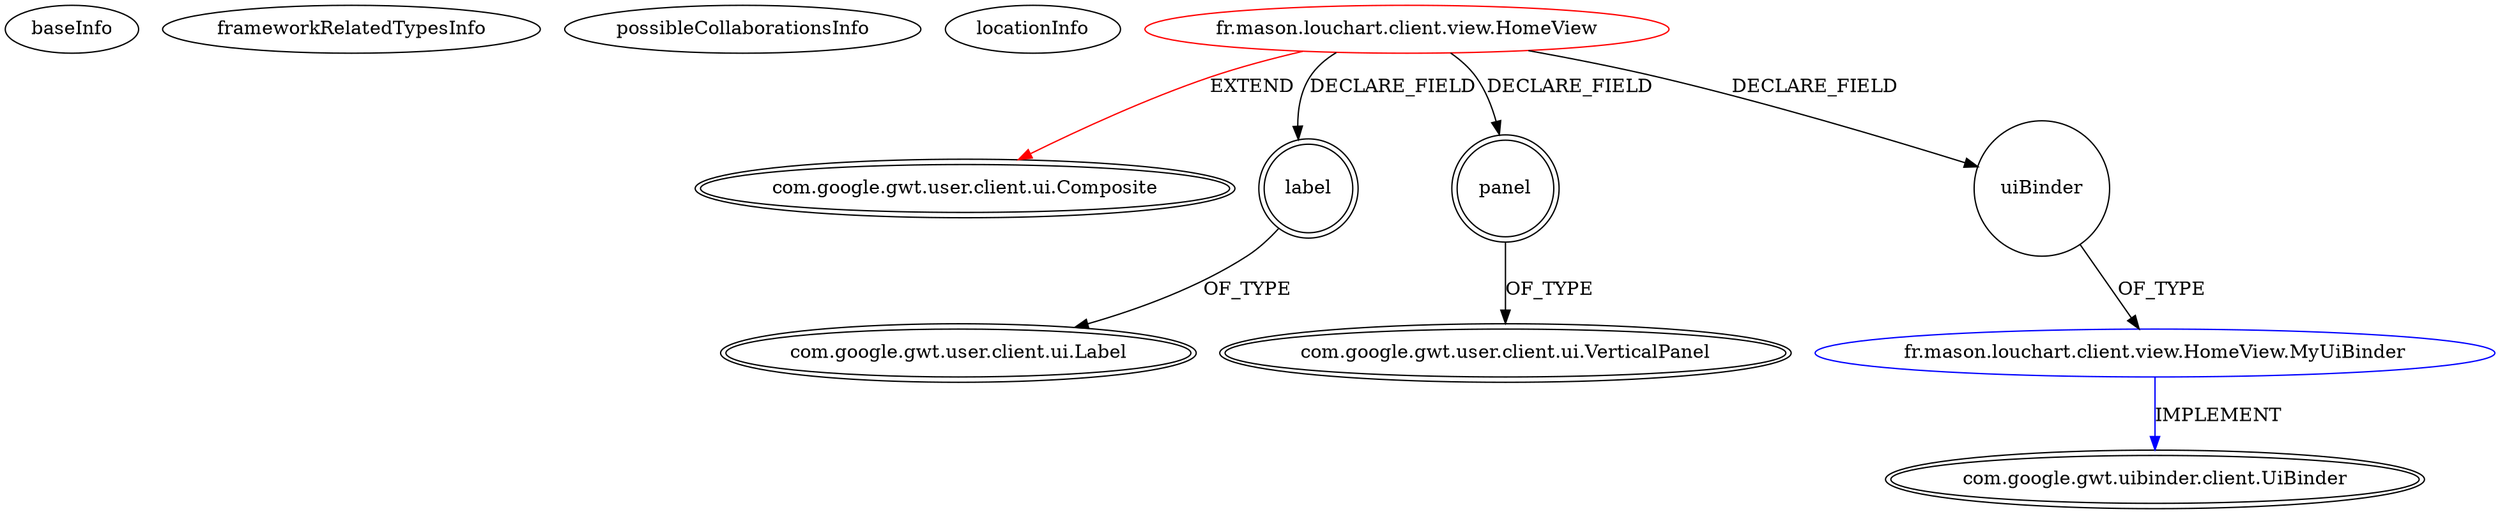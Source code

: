 digraph {
baseInfo[graphId=310,category="extension_graph",isAnonymous=false,possibleRelation=true]
frameworkRelatedTypesInfo[0="com.google.gwt.user.client.ui.Composite"]
possibleCollaborationsInfo[0="310~FIELD_DECLARATION-~com.google.gwt.user.client.ui.Composite ~com.google.gwt.uibinder.client.UiBinder ~false~false"]
locationInfo[projectName="Masonu-Sample_MVP_pattern_with_GWT",filePath="/Masonu-Sample_MVP_pattern_with_GWT/Sample_MVP_pattern_with_GWT-master/src/fr/mason/louchart/client/view/HomeView.java",contextSignature="HomeView",graphId="310"]
0[label="fr.mason.louchart.client.view.HomeView",vertexType="ROOT_CLIENT_CLASS_DECLARATION",isFrameworkType=false,color=red]
1[label="com.google.gwt.user.client.ui.Composite",vertexType="FRAMEWORK_CLASS_TYPE",isFrameworkType=true,peripheries=2]
2[label="label",vertexType="FIELD_DECLARATION",isFrameworkType=true,peripheries=2,shape=circle]
3[label="com.google.gwt.user.client.ui.Label",vertexType="FRAMEWORK_CLASS_TYPE",isFrameworkType=true,peripheries=2]
4[label="panel",vertexType="FIELD_DECLARATION",isFrameworkType=true,peripheries=2,shape=circle]
5[label="com.google.gwt.user.client.ui.VerticalPanel",vertexType="FRAMEWORK_CLASS_TYPE",isFrameworkType=true,peripheries=2]
6[label="uiBinder",vertexType="FIELD_DECLARATION",isFrameworkType=false,shape=circle]
7[label="fr.mason.louchart.client.view.HomeView.MyUiBinder",vertexType="REFERENCE_CLIENT_CLASS_DECLARATION",isFrameworkType=false,color=blue]
8[label="com.google.gwt.uibinder.client.UiBinder",vertexType="FRAMEWORK_INTERFACE_TYPE",isFrameworkType=true,peripheries=2]
0->1[label="EXTEND",color=red]
0->2[label="DECLARE_FIELD"]
2->3[label="OF_TYPE"]
0->4[label="DECLARE_FIELD"]
4->5[label="OF_TYPE"]
0->6[label="DECLARE_FIELD"]
7->8[label="IMPLEMENT",color=blue]
6->7[label="OF_TYPE"]
}
